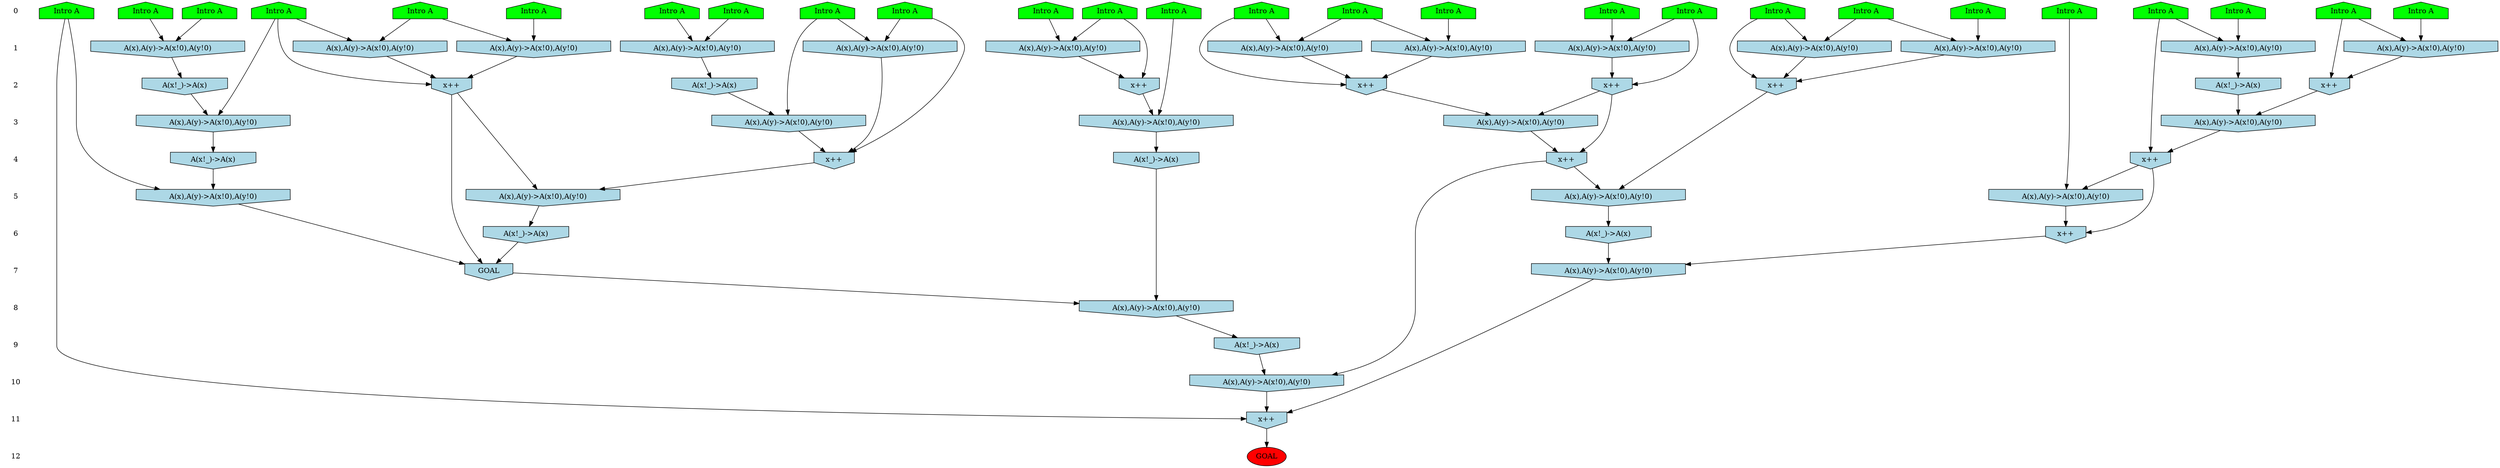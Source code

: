 /* Compression of 1 causal flows obtained in average at 2.766583E+00 t.u */
/* Compressed causal flows were: [872] */
digraph G{
 ranksep=.5 ; 
{ rank = same ; "0" [shape=plaintext] ; node_1 [label ="Intro A", shape=house, style=filled, fillcolor=green] ;
node_2 [label ="Intro A", shape=house, style=filled, fillcolor=green] ;
node_3 [label ="Intro A", shape=house, style=filled, fillcolor=green] ;
node_4 [label ="Intro A", shape=house, style=filled, fillcolor=green] ;
node_5 [label ="Intro A", shape=house, style=filled, fillcolor=green] ;
node_6 [label ="Intro A", shape=house, style=filled, fillcolor=green] ;
node_7 [label ="Intro A", shape=house, style=filled, fillcolor=green] ;
node_8 [label ="Intro A", shape=house, style=filled, fillcolor=green] ;
node_9 [label ="Intro A", shape=house, style=filled, fillcolor=green] ;
node_10 [label ="Intro A", shape=house, style=filled, fillcolor=green] ;
node_11 [label ="Intro A", shape=house, style=filled, fillcolor=green] ;
node_12 [label ="Intro A", shape=house, style=filled, fillcolor=green] ;
node_13 [label ="Intro A", shape=house, style=filled, fillcolor=green] ;
node_14 [label ="Intro A", shape=house, style=filled, fillcolor=green] ;
node_15 [label ="Intro A", shape=house, style=filled, fillcolor=green] ;
node_16 [label ="Intro A", shape=house, style=filled, fillcolor=green] ;
node_17 [label ="Intro A", shape=house, style=filled, fillcolor=green] ;
node_18 [label ="Intro A", shape=house, style=filled, fillcolor=green] ;
node_19 [label ="Intro A", shape=house, style=filled, fillcolor=green] ;
node_20 [label ="Intro A", shape=house, style=filled, fillcolor=green] ;
node_21 [label ="Intro A", shape=house, style=filled, fillcolor=green] ;
node_22 [label ="Intro A", shape=house, style=filled, fillcolor=green] ;
node_23 [label ="Intro A", shape=house, style=filled, fillcolor=green] ;
node_24 [label ="Intro A", shape=house, style=filled, fillcolor=green] ;
node_25 [label ="Intro A", shape=house, style=filled, fillcolor=green] ;
node_26 [label ="Intro A", shape=house, style=filled, fillcolor=green] ;
}
{ rank = same ; "1" [shape=plaintext] ; node_27 [label="A(x),A(y)->A(x!0),A(y!0)", shape=invhouse, style=filled, fillcolor = lightblue] ;
node_29 [label="A(x),A(y)->A(x!0),A(y!0)", shape=invhouse, style=filled, fillcolor = lightblue] ;
node_31 [label="A(x),A(y)->A(x!0),A(y!0)", shape=invhouse, style=filled, fillcolor = lightblue] ;
node_32 [label="A(x),A(y)->A(x!0),A(y!0)", shape=invhouse, style=filled, fillcolor = lightblue] ;
node_33 [label="A(x),A(y)->A(x!0),A(y!0)", shape=invhouse, style=filled, fillcolor = lightblue] ;
node_34 [label="A(x),A(y)->A(x!0),A(y!0)", shape=invhouse, style=filled, fillcolor = lightblue] ;
node_36 [label="A(x),A(y)->A(x!0),A(y!0)", shape=invhouse, style=filled, fillcolor = lightblue] ;
node_37 [label="A(x),A(y)->A(x!0),A(y!0)", shape=invhouse, style=filled, fillcolor = lightblue] ;
node_38 [label="A(x),A(y)->A(x!0),A(y!0)", shape=invhouse, style=filled, fillcolor = lightblue] ;
node_40 [label="A(x),A(y)->A(x!0),A(y!0)", shape=invhouse, style=filled, fillcolor = lightblue] ;
node_42 [label="A(x),A(y)->A(x!0),A(y!0)", shape=invhouse, style=filled, fillcolor = lightblue] ;
node_43 [label="A(x),A(y)->A(x!0),A(y!0)", shape=invhouse, style=filled, fillcolor = lightblue] ;
node_45 [label="A(x),A(y)->A(x!0),A(y!0)", shape=invhouse, style=filled, fillcolor = lightblue] ;
}
{ rank = same ; "2" [shape=plaintext] ; node_28 [label="A(x!_)->A(x)", shape=invhouse, style=filled, fillcolor = lightblue] ;
node_35 [label="x++", shape=invhouse, style=filled, fillcolor = lightblue] ;
node_39 [label="x++", shape=invhouse, style=filled, fillcolor = lightblue] ;
node_41 [label="A(x!_)->A(x)", shape=invhouse, style=filled, fillcolor = lightblue] ;
node_46 [label="x++", shape=invhouse, style=filled, fillcolor = lightblue] ;
node_49 [label="x++", shape=invhouse, style=filled, fillcolor = lightblue] ;
node_51 [label="x++", shape=invhouse, style=filled, fillcolor = lightblue] ;
node_54 [label="A(x!_)->A(x)", shape=invhouse, style=filled, fillcolor = lightblue] ;
node_55 [label="x++", shape=invhouse, style=filled, fillcolor = lightblue] ;
}
{ rank = same ; "3" [shape=plaintext] ; node_30 [label="A(x),A(y)->A(x!0),A(y!0)", shape=invhouse, style=filled, fillcolor = lightblue] ;
node_44 [label="A(x),A(y)->A(x!0),A(y!0)", shape=invhouse, style=filled, fillcolor = lightblue] ;
node_50 [label="A(x),A(y)->A(x!0),A(y!0)", shape=invhouse, style=filled, fillcolor = lightblue] ;
node_53 [label="A(x),A(y)->A(x!0),A(y!0)", shape=invhouse, style=filled, fillcolor = lightblue] ;
node_56 [label="A(x),A(y)->A(x!0),A(y!0)", shape=invhouse, style=filled, fillcolor = lightblue] ;
}
{ rank = same ; "4" [shape=plaintext] ; node_47 [label="A(x!_)->A(x)", shape=invhouse, style=filled, fillcolor = lightblue] ;
node_52 [label="x++", shape=invhouse, style=filled, fillcolor = lightblue] ;
node_58 [label="x++", shape=invhouse, style=filled, fillcolor = lightblue] ;
node_59 [label="x++", shape=invhouse, style=filled, fillcolor = lightblue] ;
node_64 [label="A(x!_)->A(x)", shape=invhouse, style=filled, fillcolor = lightblue] ;
}
{ rank = same ; "5" [shape=plaintext] ; node_48 [label="A(x),A(y)->A(x!0),A(y!0)", shape=invhouse, style=filled, fillcolor = lightblue] ;
node_57 [label="A(x),A(y)->A(x!0),A(y!0)", shape=invhouse, style=filled, fillcolor = lightblue] ;
node_60 [label="A(x),A(y)->A(x!0),A(y!0)", shape=invhouse, style=filled, fillcolor = lightblue] ;
node_67 [label="A(x),A(y)->A(x!0),A(y!0)", shape=invhouse, style=filled, fillcolor = lightblue] ;
}
{ rank = same ; "6" [shape=plaintext] ; node_61 [label="A(x!_)->A(x)", shape=invhouse, style=filled, fillcolor = lightblue] ;
node_63 [label="A(x!_)->A(x)", shape=invhouse, style=filled, fillcolor = lightblue] ;
node_68 [label="x++", shape=invhouse, style=filled, fillcolor = lightblue] ;
}
{ rank = same ; "7" [shape=plaintext] ; node_62 [label="GOAL", shape=invhouse, style=filled, fillcolor = lightblue] ;
node_69 [label="A(x),A(y)->A(x!0),A(y!0)", shape=invhouse, style=filled, fillcolor = lightblue] ;
}
{ rank = same ; "8" [shape=plaintext] ; node_65 [label="A(x),A(y)->A(x!0),A(y!0)", shape=invhouse, style=filled, fillcolor = lightblue] ;
}
{ rank = same ; "9" [shape=plaintext] ; node_66 [label="A(x!_)->A(x)", shape=invhouse, style=filled, fillcolor = lightblue] ;
}
{ rank = same ; "10" [shape=plaintext] ; node_70 [label="A(x),A(y)->A(x!0),A(y!0)", shape=invhouse, style=filled, fillcolor = lightblue] ;
}
{ rank = same ; "11" [shape=plaintext] ; node_71 [label="x++", shape=invhouse, style=filled, fillcolor = lightblue] ;
}
{ rank = same ; "12" [shape=plaintext] ; node_72 [label ="GOAL", style=filled, fillcolor=red] ;
}
"0" -> "1" [style="invis"]; 
"1" -> "2" [style="invis"]; 
"2" -> "3" [style="invis"]; 
"3" -> "4" [style="invis"]; 
"4" -> "5" [style="invis"]; 
"5" -> "6" [style="invis"]; 
"6" -> "7" [style="invis"]; 
"7" -> "8" [style="invis"]; 
"8" -> "9" [style="invis"]; 
"9" -> "10" [style="invis"]; 
"10" -> "11" [style="invis"]; 
"11" -> "12" [style="invis"]; 
node_7 -> node_27
node_16 -> node_27
node_27 -> node_28
node_3 -> node_29
node_26 -> node_29
node_14 -> node_30
node_28 -> node_30
node_3 -> node_31
node_22 -> node_31
node_17 -> node_32
node_20 -> node_32
node_21 -> node_33
node_23 -> node_33
node_6 -> node_34
node_24 -> node_34
node_22 -> node_35
node_29 -> node_35
node_31 -> node_35
node_19 -> node_36
node_21 -> node_36
node_8 -> node_37
node_11 -> node_37
node_5 -> node_38
node_15 -> node_38
node_19 -> node_39
node_33 -> node_39
node_36 -> node_39
node_1 -> node_40
node_18 -> node_40
node_32 -> node_41
node_2 -> node_42
node_13 -> node_42
node_9 -> node_43
node_25 -> node_43
node_8 -> node_44
node_41 -> node_44
node_9 -> node_45
node_14 -> node_45
node_6 -> node_46
node_34 -> node_46
node_30 -> node_47
node_10 -> node_48
node_47 -> node_48
node_5 -> node_49
node_38 -> node_49
node_39 -> node_50
node_49 -> node_50
node_2 -> node_51
node_42 -> node_51
node_49 -> node_52
node_50 -> node_52
node_12 -> node_53
node_51 -> node_53
node_40 -> node_54
node_14 -> node_55
node_43 -> node_55
node_45 -> node_55
node_46 -> node_56
node_54 -> node_56
node_35 -> node_57
node_52 -> node_57
node_11 -> node_58
node_37 -> node_58
node_44 -> node_58
node_18 -> node_59
node_56 -> node_59
node_55 -> node_60
node_58 -> node_60
node_60 -> node_61
node_48 -> node_62
node_55 -> node_62
node_61 -> node_62
node_57 -> node_63
node_53 -> node_64
node_62 -> node_65
node_64 -> node_65
node_65 -> node_66
node_4 -> node_67
node_59 -> node_67
node_59 -> node_68
node_67 -> node_68
node_63 -> node_69
node_68 -> node_69
node_52 -> node_70
node_66 -> node_70
node_10 -> node_71
node_69 -> node_71
node_70 -> node_71
node_71 -> node_72
}
/*
 Dot generation time: 0.000000
*/